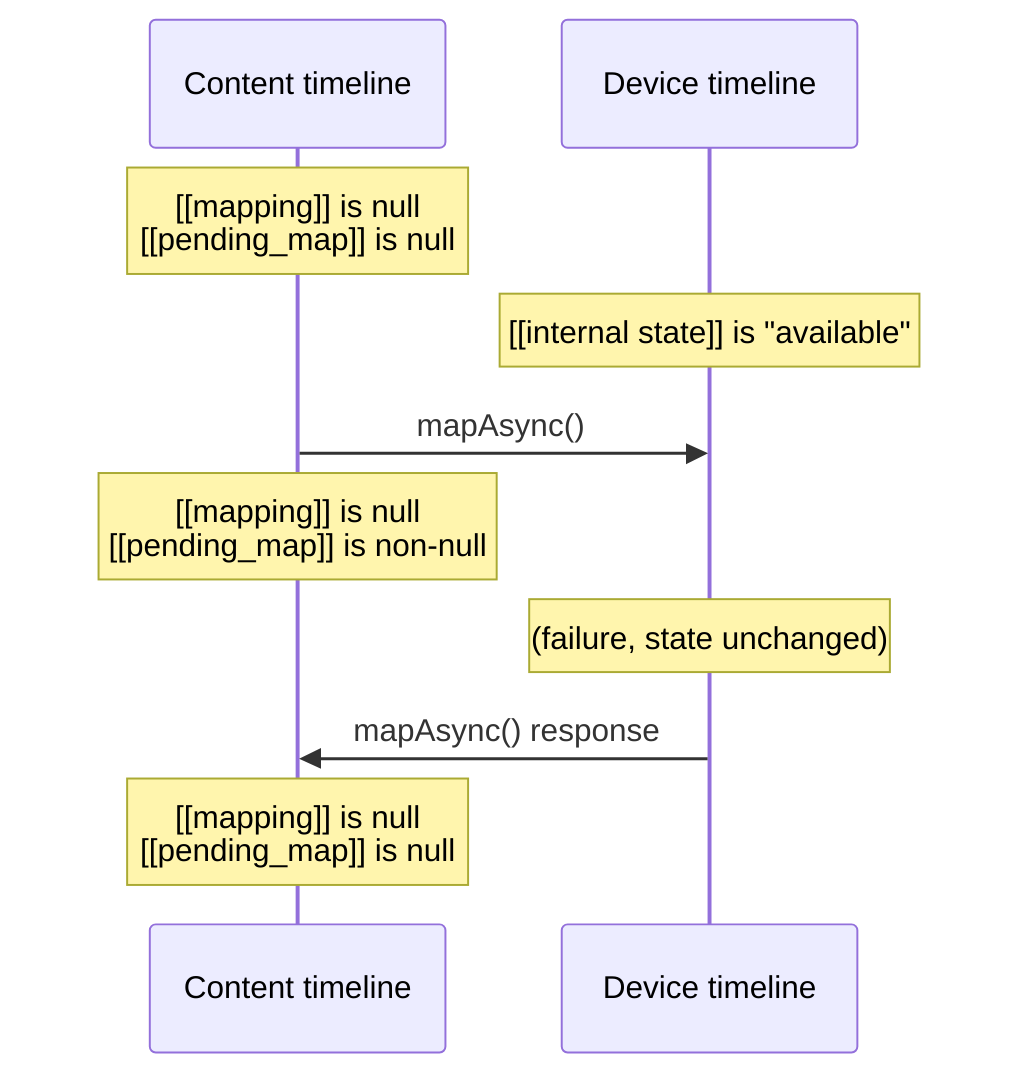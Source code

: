 sequenceDiagram
    Note over Content timeline: [[mapping]] is null<br>[[pending_map]] is null
    Note over Device timeline: [[internal state]] is "available"
    Content timeline ->> Device timeline: mapAsync()
    Note over Content timeline: [[mapping]] is null<br>[[pending_map]] is non-null
    Note over Device timeline: (failure, state unchanged)
    Device timeline ->> Content timeline: mapAsync() response
    Note over Content timeline: [[mapping]] is null<br>[[pending_map]] is null